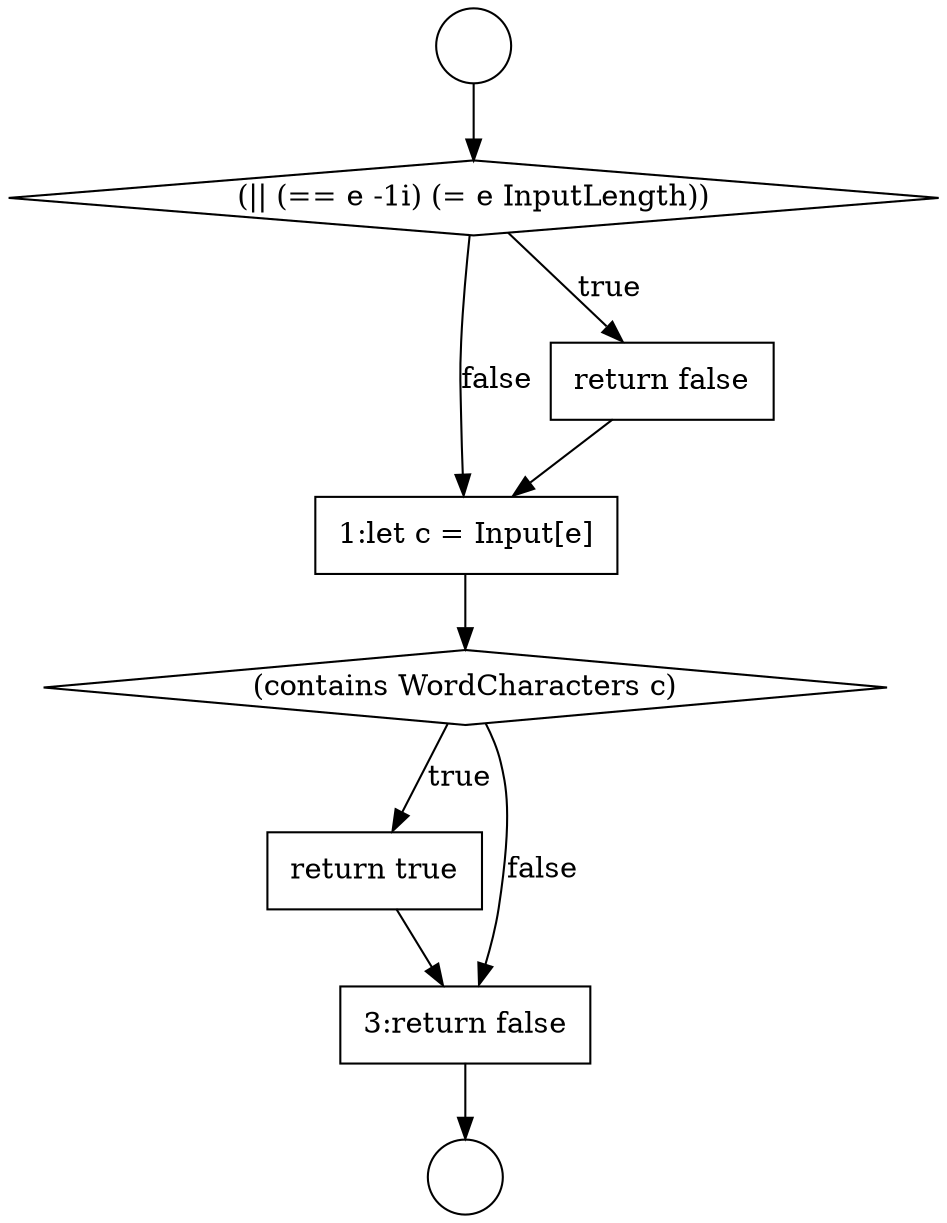 digraph {
  node14996 [shape=circle label=" " color="black" fillcolor="white" style=filled]
  node15002 [shape=none, margin=0, label=<<font color="black">
    <table border="0" cellborder="1" cellspacing="0" cellpadding="10">
      <tr><td align="left">return true</td></tr>
    </table>
  </font>> color="black" fillcolor="white" style=filled]
  node15001 [shape=diamond, label=<<font color="black">(contains WordCharacters c)</font>> color="black" fillcolor="white" style=filled]
  node14997 [shape=circle label=" " color="black" fillcolor="white" style=filled]
  node14998 [shape=diamond, label=<<font color="black">(|| (== e -1i) (= e InputLength))</font>> color="black" fillcolor="white" style=filled]
  node15000 [shape=none, margin=0, label=<<font color="black">
    <table border="0" cellborder="1" cellspacing="0" cellpadding="10">
      <tr><td align="left">1:let c = Input[e]</td></tr>
    </table>
  </font>> color="black" fillcolor="white" style=filled]
  node14999 [shape=none, margin=0, label=<<font color="black">
    <table border="0" cellborder="1" cellspacing="0" cellpadding="10">
      <tr><td align="left">return false</td></tr>
    </table>
  </font>> color="black" fillcolor="white" style=filled]
  node15003 [shape=none, margin=0, label=<<font color="black">
    <table border="0" cellborder="1" cellspacing="0" cellpadding="10">
      <tr><td align="left">3:return false</td></tr>
    </table>
  </font>> color="black" fillcolor="white" style=filled]
  node15001 -> node15002 [label=<<font color="black">true</font>> color="black"]
  node15001 -> node15003 [label=<<font color="black">false</font>> color="black"]
  node14998 -> node14999 [label=<<font color="black">true</font>> color="black"]
  node14998 -> node15000 [label=<<font color="black">false</font>> color="black"]
  node15003 -> node14997 [ color="black"]
  node15002 -> node15003 [ color="black"]
  node14996 -> node14998 [ color="black"]
  node15000 -> node15001 [ color="black"]
  node14999 -> node15000 [ color="black"]
}
